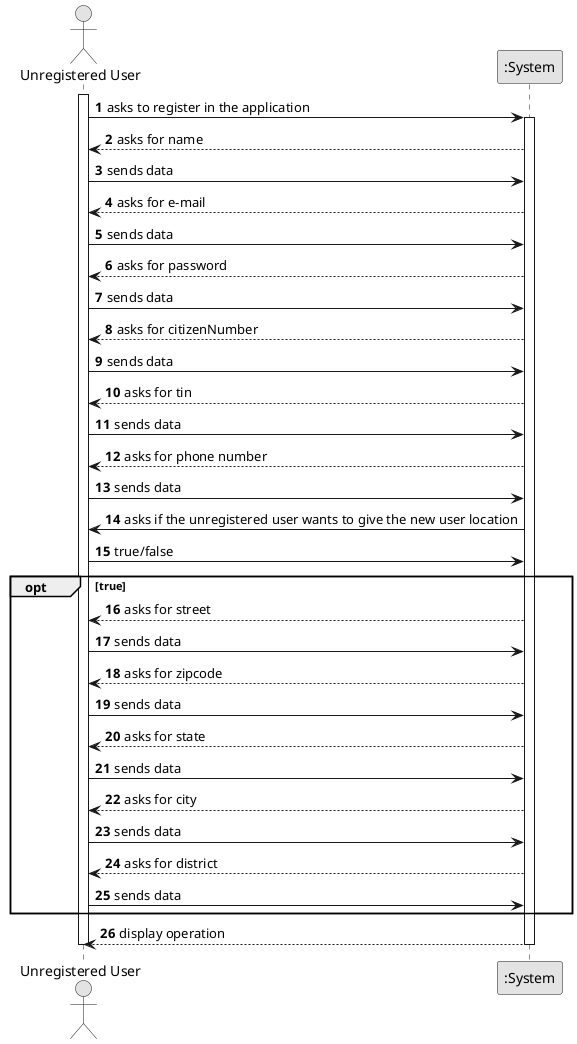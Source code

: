 @startuml
skinparam monochrome true
skinparam packageStyle rectangle
skinparam shadowing false

autonumber

'hide footbox
actor "Unregistered User" as ADM

                    autonumber

                    participant ":System" as UI


                    activate ADM

                        ADM -> UI : asks to register in the application


                        activate UI





                            UI -->ADM: asks for name

                            ADM -> UI: sends data


                            UI -->ADM: asks for e-mail

                                    ADM -> UI: sends data



                            UI -->ADM: asks for password

                                    ADM -> UI: sends data



                            UI -->ADM: asks for citizenNumber

                                            ADM -> UI: sends data




                            UI -->ADM: asks for tin

                                            ADM -> UI: sends data



                            UI -->ADM: asks for phone number

                                     ADM -> UI: sends data




                            UI -> ADM: asks if the unregistered user wants to give the new user location
                            ADM -> UI:true/false

                            group opt [true]
                            UI -->ADM: asks for street

                                                     ADM -> UI: sends data





                                   UI -->ADM: asks for zipcode

                                                            ADM -> UI: sends data




                                   UI -->ADM: asks for state

                                                            ADM -> UI: sends data



                                    UI -->ADM: asks for city

                                                             ADM -> UI: sends data



                                   UI -->ADM: asks for district

                                                            ADM -> UI: sends data



                            end group


        UI --> ADM: display operation

      deactivate UI

deactivate ADM

@enduml